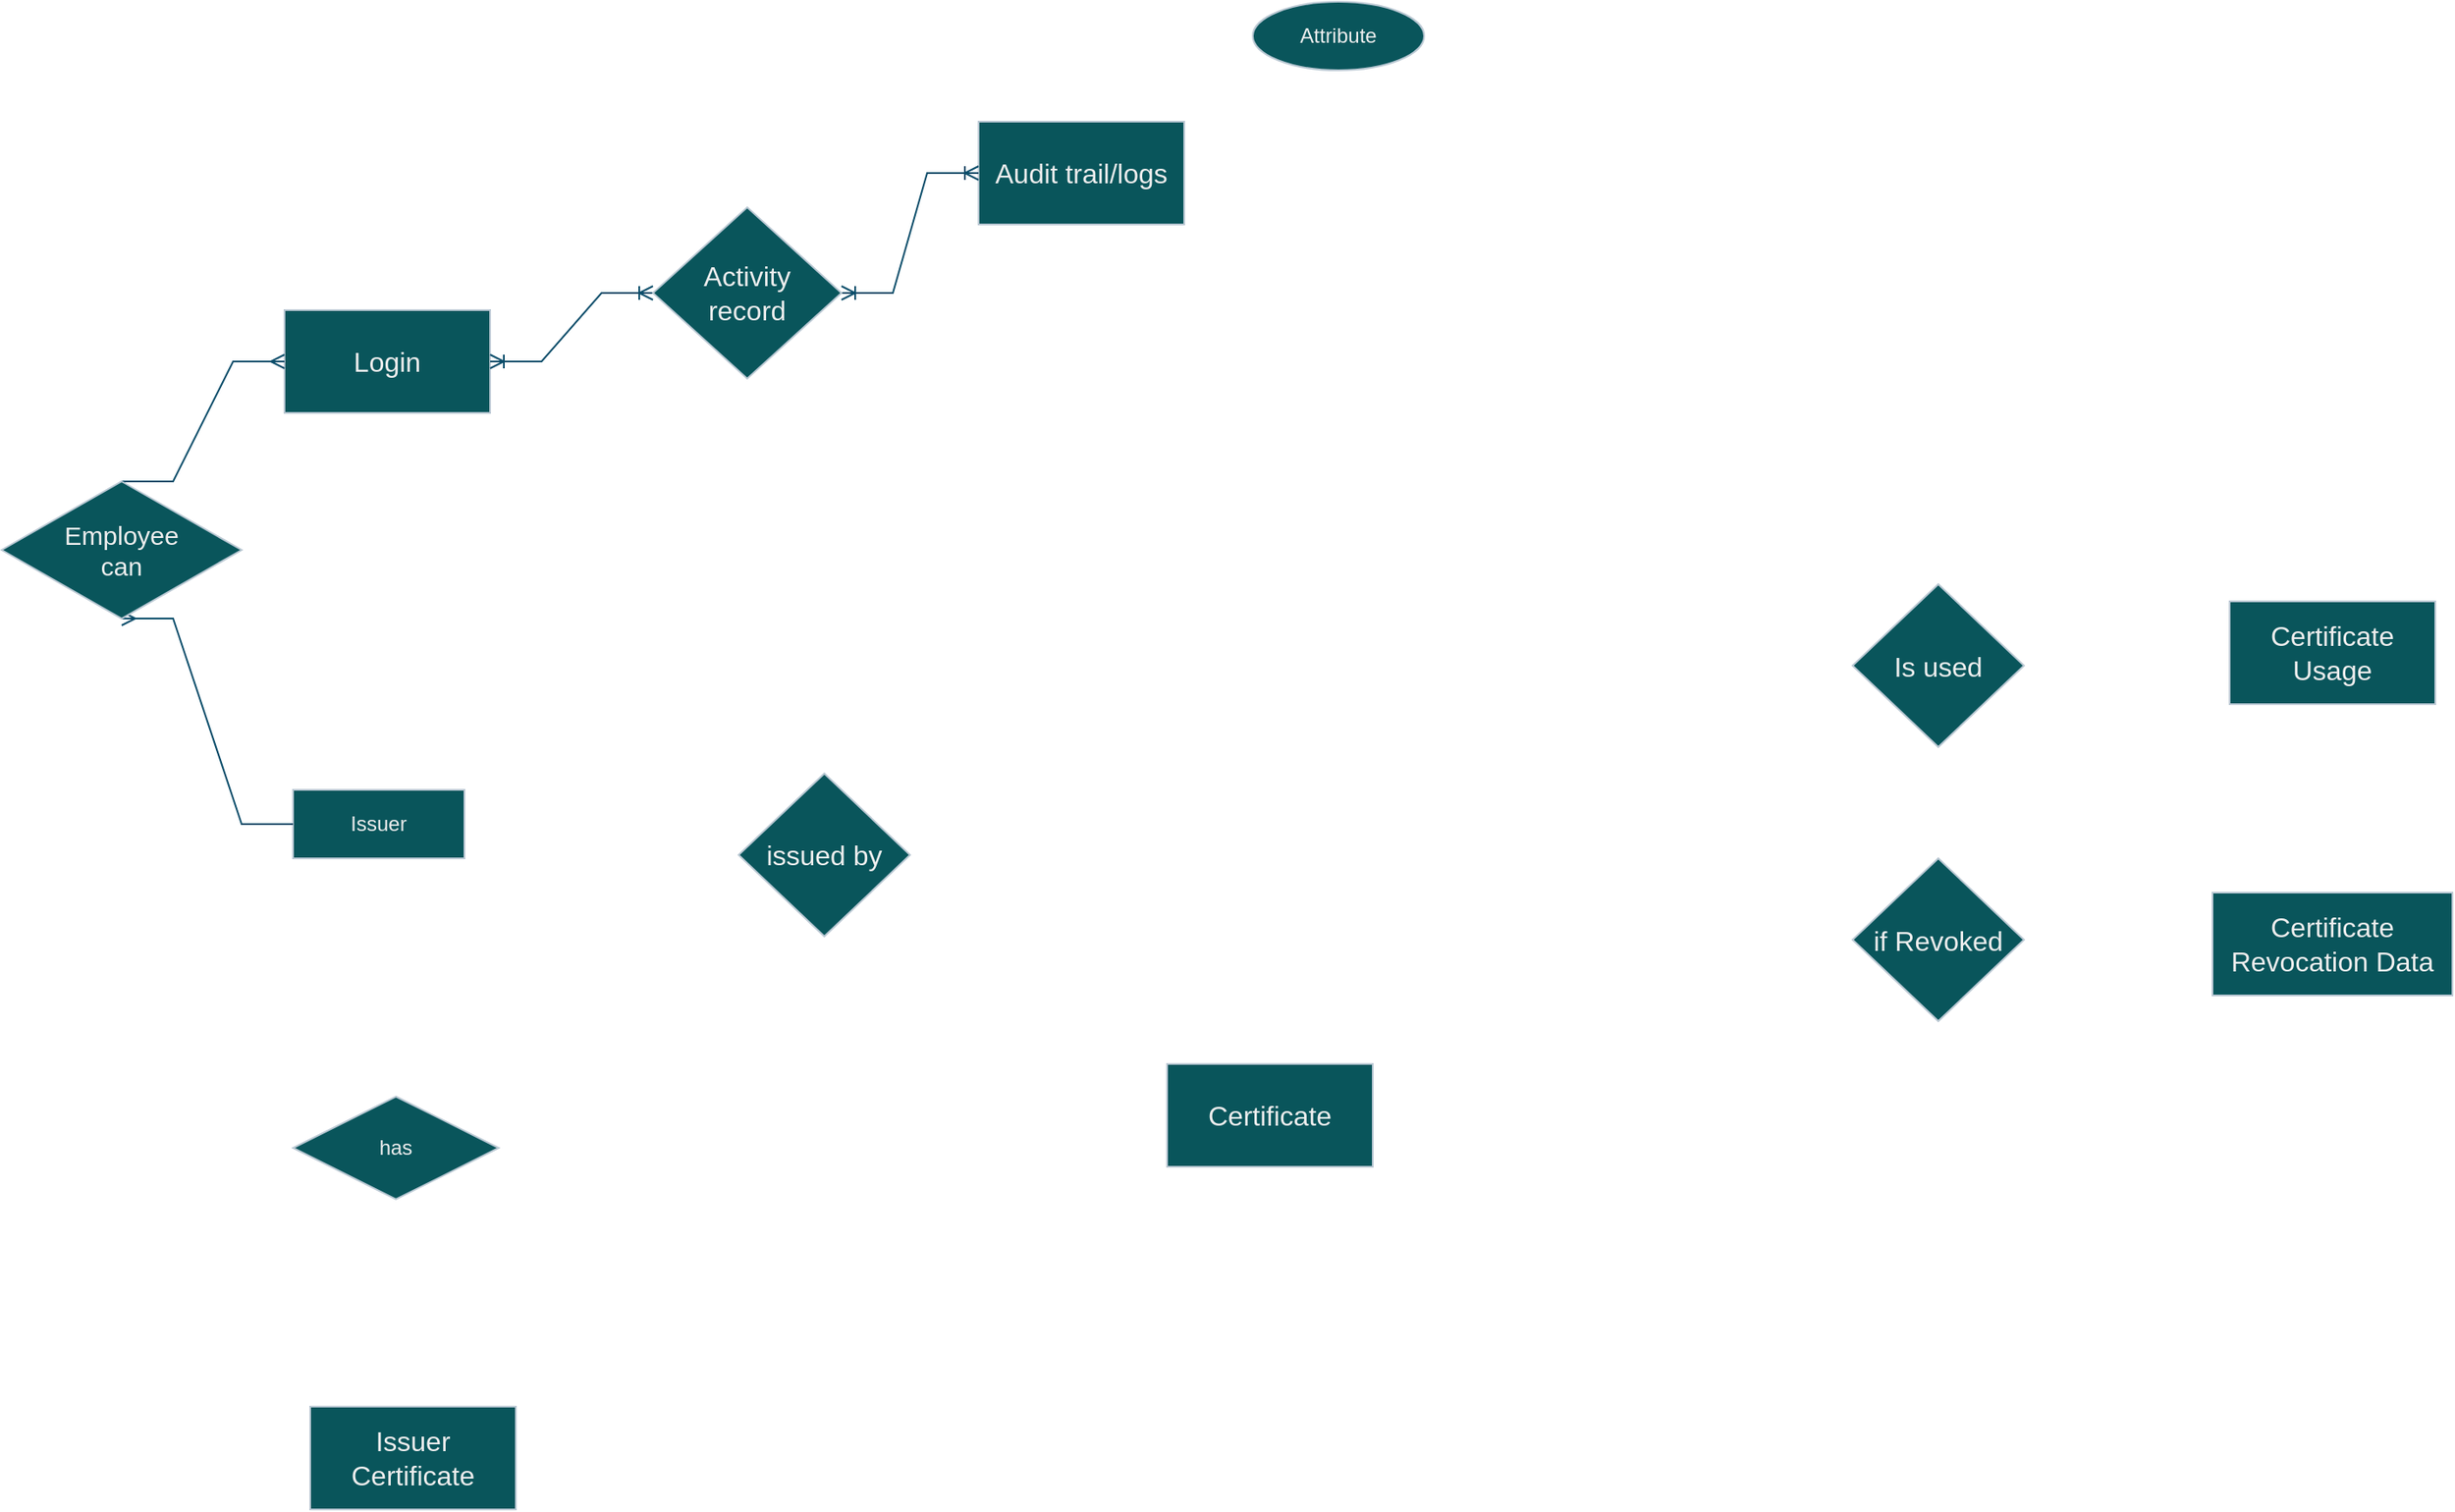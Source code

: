 <mxfile version="22.1.17" type="github">
  <diagram name="Page-1" id="Z4D-REcWQsaUOZwEIkcD">
    <mxGraphModel dx="1420" dy="1575" grid="1" gridSize="10" guides="1" tooltips="1" connect="1" arrows="1" fold="1" page="1" pageScale="1" pageWidth="1100" pageHeight="850" math="0" shadow="0">
      <root>
        <mxCell id="0" />
        <mxCell id="1" parent="0" />
        <mxCell id="WRyrR3sKkJGf3UOGzim1-2" value="&lt;font style=&quot;font-size: 16px;&quot;&gt;Certificate&lt;/font&gt;" style="rounded=0;whiteSpace=wrap;html=1;strokeColor=#BAC8D3;fontColor=#EEEEEE;fillColor=#09555B;fontSize=16;" vertex="1" parent="1">
          <mxGeometry x="880" y="380" width="120" height="60" as="geometry" />
        </mxCell>
        <mxCell id="WRyrR3sKkJGf3UOGzim1-3" value="issued by" style="rhombus;whiteSpace=wrap;html=1;strokeColor=#BAC8D3;fontColor=#EEEEEE;fillColor=#09555B;fontSize=16;direction=south;rounded=0;" vertex="1" parent="1">
          <mxGeometry x="630" y="210.5" width="100" height="95" as="geometry" />
        </mxCell>
        <mxCell id="WRyrR3sKkJGf3UOGzim1-5" value="Issuer Certificate" style="rounded=0;whiteSpace=wrap;html=1;strokeColor=#BAC8D3;fontColor=#EEEEEE;fillColor=#09555B;fontSize=16;" vertex="1" parent="1">
          <mxGeometry x="380" y="580" width="120" height="60" as="geometry" />
        </mxCell>
        <mxCell id="WRyrR3sKkJGf3UOGzim1-8" value="Login" style="rounded=0;whiteSpace=wrap;html=1;strokeColor=#BAC8D3;fontColor=#EEEEEE;fillColor=#09555B;fontSize=16;" vertex="1" parent="1">
          <mxGeometry x="365" y="-60" width="120" height="60" as="geometry" />
        </mxCell>
        <mxCell id="WRyrR3sKkJGf3UOGzim1-10" value="&lt;font style=&quot;font-size: 16px;&quot;&gt;Audit trail/logs&lt;/font&gt;" style="rounded=0;whiteSpace=wrap;html=1;strokeColor=#BAC8D3;fontColor=#EEEEEE;fillColor=#09555B;" vertex="1" parent="1">
          <mxGeometry x="770" y="-170" width="120" height="60" as="geometry" />
        </mxCell>
        <mxCell id="WRyrR3sKkJGf3UOGzim1-13" value="Is used" style="rhombus;whiteSpace=wrap;html=1;strokeColor=#BAC8D3;fontColor=#EEEEEE;fillColor=#09555B;fontSize=16;direction=south;rounded=0;" vertex="1" parent="1">
          <mxGeometry x="1280" y="100" width="100" height="95" as="geometry" />
        </mxCell>
        <mxCell id="WRyrR3sKkJGf3UOGzim1-14" value="if Revoked" style="rhombus;whiteSpace=wrap;html=1;strokeColor=#BAC8D3;fontColor=#EEEEEE;fillColor=#09555B;fontSize=16;direction=south;rounded=0;" vertex="1" parent="1">
          <mxGeometry x="1280" y="260" width="100" height="95" as="geometry" />
        </mxCell>
        <mxCell id="WRyrR3sKkJGf3UOGzim1-15" value="&lt;font style=&quot;font-size: 16px;&quot;&gt;Certificate&lt;/font&gt; Usage" style="rounded=0;whiteSpace=wrap;html=1;strokeColor=#BAC8D3;fontColor=#EEEEEE;fillColor=#09555B;fontSize=16;" vertex="1" parent="1">
          <mxGeometry x="1500" y="110" width="120" height="60" as="geometry" />
        </mxCell>
        <mxCell id="WRyrR3sKkJGf3UOGzim1-16" value="&lt;font style=&quot;font-size: 16px;&quot;&gt;Certificate&lt;/font&gt; Revocation Data" style="rounded=0;whiteSpace=wrap;html=1;strokeColor=#BAC8D3;fontColor=#EEEEEE;fillColor=#09555B;fontSize=16;" vertex="1" parent="1">
          <mxGeometry x="1490" y="280" width="140" height="60" as="geometry" />
        </mxCell>
        <mxCell id="WRyrR3sKkJGf3UOGzim1-20" value="Attribute" style="ellipse;whiteSpace=wrap;html=1;align=center;strokeColor=#BAC8D3;fontColor=#EEEEEE;fillColor=#09555B;rounded=0;" vertex="1" parent="1">
          <mxGeometry x="930" y="-240" width="100" height="40" as="geometry" />
        </mxCell>
        <mxCell id="WRyrR3sKkJGf3UOGzim1-25" value="Issuer" style="rounded=0;arcSize=10;whiteSpace=wrap;html=1;align=center;strokeColor=#BAC8D3;fontColor=#EEEEEE;fillColor=#09555B;" vertex="1" parent="1">
          <mxGeometry x="370" y="220" width="100" height="40" as="geometry" />
        </mxCell>
        <mxCell id="WRyrR3sKkJGf3UOGzim1-27" value="has" style="shape=rhombus;perimeter=rhombusPerimeter;whiteSpace=wrap;html=1;align=center;strokeColor=#BAC8D3;fontColor=#EEEEEE;fillColor=#09555B;rounded=0;" vertex="1" parent="1">
          <mxGeometry x="370" y="399" width="120" height="60" as="geometry" />
        </mxCell>
        <mxCell id="WRyrR3sKkJGf3UOGzim1-29" value="" style="edgeStyle=entityRelationEdgeStyle;fontSize=12;html=1;endArrow=ERoneToMany;startArrow=ERoneToMany;rounded=0;strokeColor=#0B4D6A;" edge="1" parent="1" source="WRyrR3sKkJGf3UOGzim1-9" target="WRyrR3sKkJGf3UOGzim1-10">
          <mxGeometry width="100" height="100" relative="1" as="geometry">
            <mxPoint x="730" y="150" as="sourcePoint" />
            <mxPoint x="830" y="50" as="targetPoint" />
          </mxGeometry>
        </mxCell>
        <mxCell id="WRyrR3sKkJGf3UOGzim1-30" value="" style="edgeStyle=entityRelationEdgeStyle;fontSize=12;html=1;endArrow=ERoneToMany;startArrow=ERoneToMany;rounded=0;strokeColor=#0B4D6A;" edge="1" parent="1" source="WRyrR3sKkJGf3UOGzim1-8" target="WRyrR3sKkJGf3UOGzim1-9">
          <mxGeometry width="100" height="100" relative="1" as="geometry">
            <mxPoint x="485" y="-30" as="sourcePoint" />
            <mxPoint x="670" y="-130" as="targetPoint" />
          </mxGeometry>
        </mxCell>
        <mxCell id="WRyrR3sKkJGf3UOGzim1-9" value="&lt;div style=&quot;font-size: 16px;&quot;&gt;&lt;font style=&quot;font-size: 16px;&quot;&gt;Activity&lt;/font&gt;&lt;/div&gt;&lt;div style=&quot;font-size: 16px;&quot;&gt;&lt;font style=&quot;font-size: 16px;&quot;&gt;record&lt;font style=&quot;font-size: 16px;&quot;&gt;&lt;br&gt;&lt;/font&gt;&lt;/font&gt;&lt;/div&gt;" style="rhombus;whiteSpace=wrap;html=1;strokeColor=#BAC8D3;fontColor=#EEEEEE;fillColor=#09555B;rounded=0;" vertex="1" parent="1">
          <mxGeometry x="580" y="-120" width="110" height="100" as="geometry" />
        </mxCell>
        <mxCell id="WRyrR3sKkJGf3UOGzim1-31" value="" style="edgeStyle=entityRelationEdgeStyle;fontSize=12;html=1;endArrow=ERmany;rounded=0;strokeColor=#0B4D6A;exitX=0.5;exitY=0;exitDx=0;exitDy=0;entryX=0;entryY=0.5;entryDx=0;entryDy=0;" edge="1" parent="1" source="WRyrR3sKkJGf3UOGzim1-26" target="WRyrR3sKkJGf3UOGzim1-8">
          <mxGeometry width="100" height="100" relative="1" as="geometry">
            <mxPoint x="730" y="150" as="sourcePoint" />
            <mxPoint x="830" y="50" as="targetPoint" />
            <Array as="points">
              <mxPoint x="330" y="40" />
              <mxPoint x="310" y="20" />
              <mxPoint x="300" y="20" />
              <mxPoint x="310" y="30" />
              <mxPoint x="310" y="-20" />
              <mxPoint x="320" y="20" />
            </Array>
          </mxGeometry>
        </mxCell>
        <mxCell id="WRyrR3sKkJGf3UOGzim1-32" value="" style="edgeStyle=entityRelationEdgeStyle;fontSize=12;html=1;endArrow=ERmany;rounded=0;strokeColor=#0B4D6A;entryX=0.5;entryY=1;entryDx=0;entryDy=0;" edge="1" parent="1" source="WRyrR3sKkJGf3UOGzim1-25" target="WRyrR3sKkJGf3UOGzim1-26">
          <mxGeometry width="100" height="100" relative="1" as="geometry">
            <mxPoint x="340" y="230" as="sourcePoint" />
            <mxPoint x="365" y="-30" as="targetPoint" />
          </mxGeometry>
        </mxCell>
        <mxCell id="WRyrR3sKkJGf3UOGzim1-26" value="&lt;div style=&quot;font-size: 15px;&quot;&gt;&lt;font style=&quot;font-size: 15px;&quot;&gt;Employee&lt;/font&gt;&lt;/div&gt;&lt;div style=&quot;font-size: 15px;&quot;&gt;&lt;font style=&quot;font-size: 15px;&quot;&gt;can&lt;font style=&quot;font-size: 15px;&quot;&gt;&lt;br&gt;&lt;/font&gt;&lt;/font&gt;&lt;/div&gt;" style="shape=rhombus;perimeter=rhombusPerimeter;whiteSpace=wrap;html=1;align=center;strokeColor=#BAC8D3;fontColor=#EEEEEE;fillColor=#09555B;rounded=0;" vertex="1" parent="1">
          <mxGeometry x="200" y="40" width="140" height="80" as="geometry" />
        </mxCell>
      </root>
    </mxGraphModel>
  </diagram>
</mxfile>
